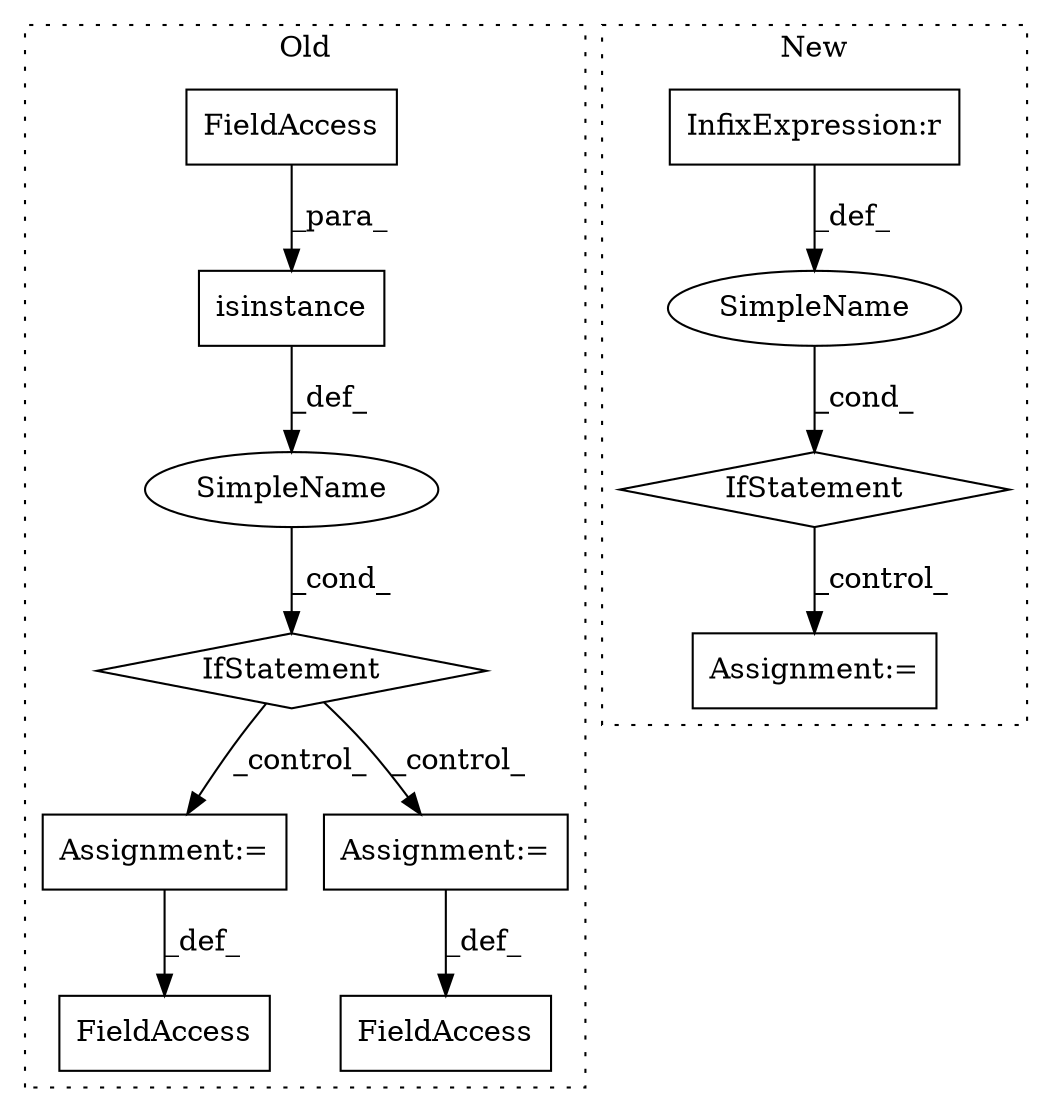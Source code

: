 digraph G {
subgraph cluster0 {
1 [label="isinstance" a="32" s="2664,2700" l="11,1" shape="box"];
3 [label="IfStatement" a="25" s="2660,2701" l="4,2" shape="diamond"];
6 [label="FieldAccess" a="22" s="2675" l="5" shape="box"];
7 [label="Assignment:=" a="7" s="2851" l="1" shape="box"];
8 [label="SimpleName" a="42" s="" l="" shape="ellipse"];
9 [label="Assignment:=" a="7" s="2730" l="1" shape="box"];
10 [label="FieldAccess" a="22" s="2711" l="4" shape="box"];
11 [label="FieldAccess" a="22" s="2832" l="4" shape="box"];
label = "Old";
style="dotted";
}
subgraph cluster1 {
2 [label="IfStatement" a="25" s="2601,2622" l="4,2" shape="diamond"];
4 [label="Assignment:=" a="7" s="2641" l="1" shape="box"];
5 [label="SimpleName" a="42" s="" l="" shape="ellipse"];
12 [label="InfixExpression:r" a="27" s="2614" l="4" shape="box"];
label = "New";
style="dotted";
}
1 -> 8 [label="_def_"];
2 -> 4 [label="_control_"];
3 -> 7 [label="_control_"];
3 -> 9 [label="_control_"];
5 -> 2 [label="_cond_"];
6 -> 1 [label="_para_"];
7 -> 11 [label="_def_"];
8 -> 3 [label="_cond_"];
9 -> 10 [label="_def_"];
12 -> 5 [label="_def_"];
}